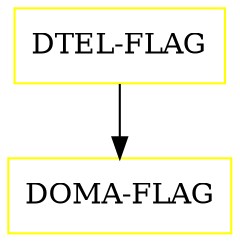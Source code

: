 digraph G {
  "DTEL-FLAG" [shape=box,color=yellow];
  "DOMA-FLAG" [shape=box,color=yellow,URL="./DOMA_FLAG.html"];
  "DTEL-FLAG" -> "DOMA-FLAG";
}
